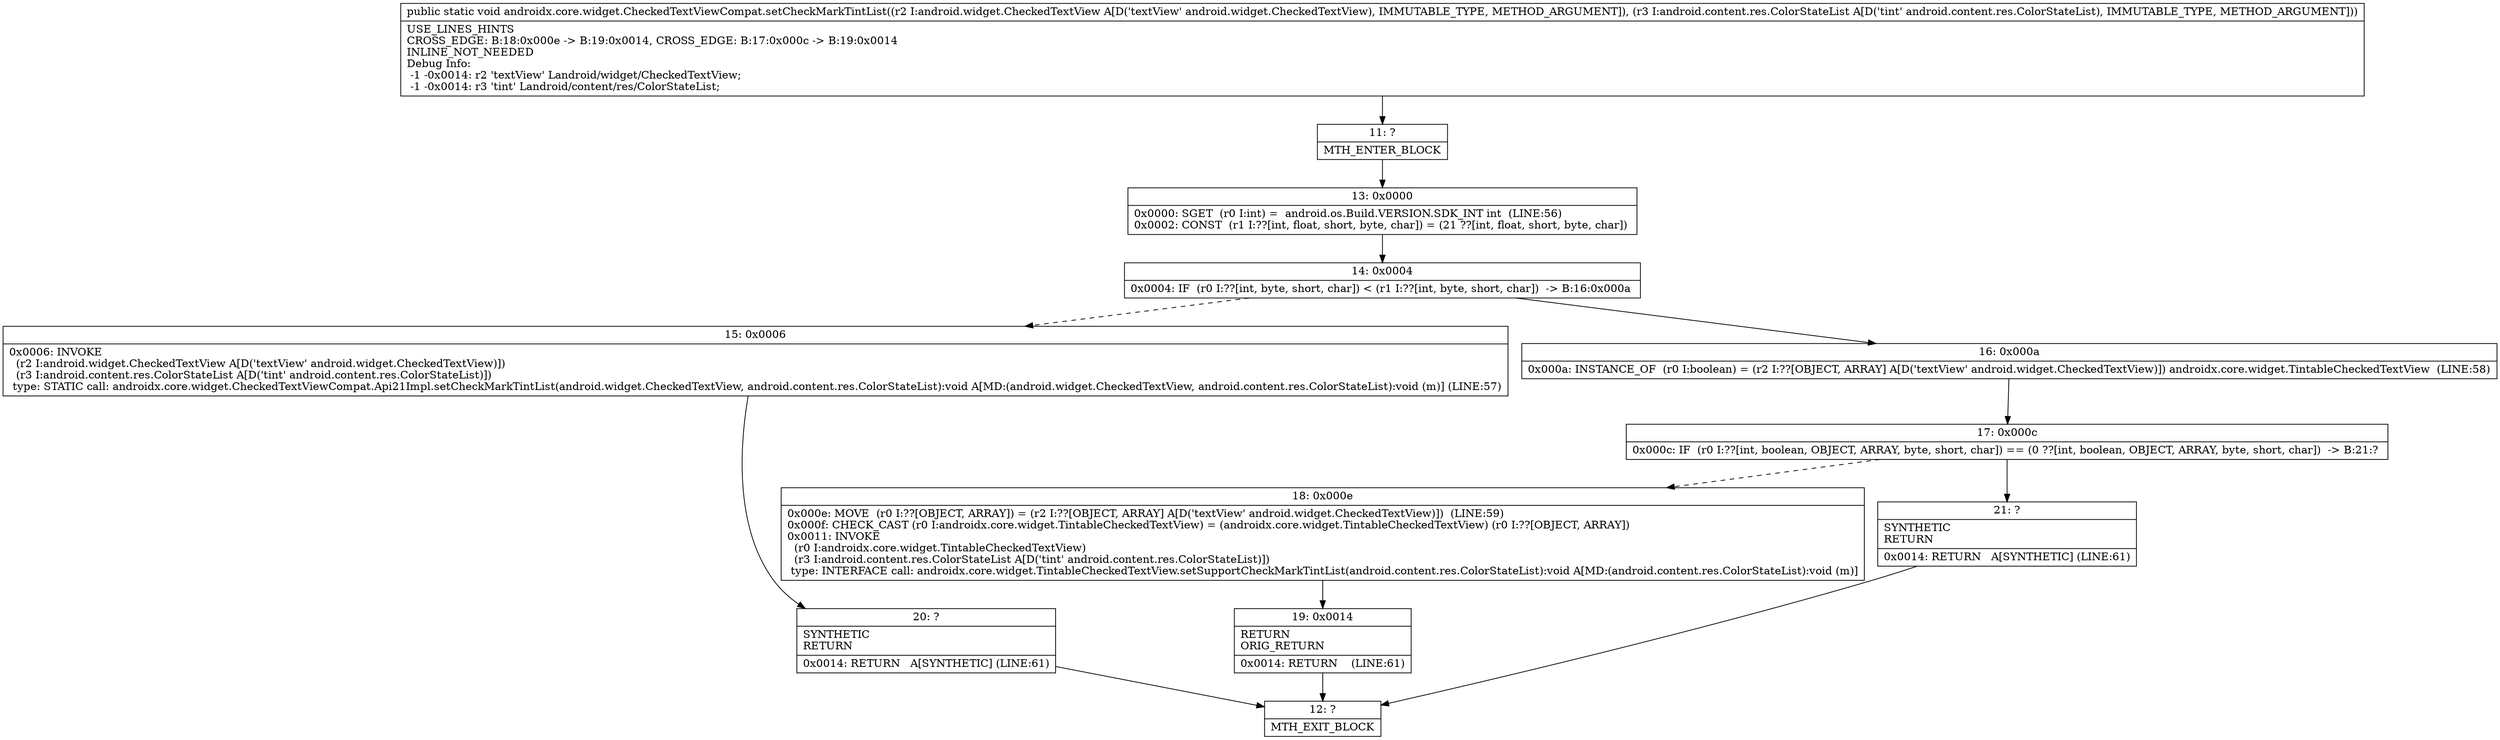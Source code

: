 digraph "CFG forandroidx.core.widget.CheckedTextViewCompat.setCheckMarkTintList(Landroid\/widget\/CheckedTextView;Landroid\/content\/res\/ColorStateList;)V" {
Node_11 [shape=record,label="{11\:\ ?|MTH_ENTER_BLOCK\l}"];
Node_13 [shape=record,label="{13\:\ 0x0000|0x0000: SGET  (r0 I:int) =  android.os.Build.VERSION.SDK_INT int  (LINE:56)\l0x0002: CONST  (r1 I:??[int, float, short, byte, char]) = (21 ??[int, float, short, byte, char]) \l}"];
Node_14 [shape=record,label="{14\:\ 0x0004|0x0004: IF  (r0 I:??[int, byte, short, char]) \< (r1 I:??[int, byte, short, char])  \-\> B:16:0x000a \l}"];
Node_15 [shape=record,label="{15\:\ 0x0006|0x0006: INVOKE  \l  (r2 I:android.widget.CheckedTextView A[D('textView' android.widget.CheckedTextView)])\l  (r3 I:android.content.res.ColorStateList A[D('tint' android.content.res.ColorStateList)])\l type: STATIC call: androidx.core.widget.CheckedTextViewCompat.Api21Impl.setCheckMarkTintList(android.widget.CheckedTextView, android.content.res.ColorStateList):void A[MD:(android.widget.CheckedTextView, android.content.res.ColorStateList):void (m)] (LINE:57)\l}"];
Node_20 [shape=record,label="{20\:\ ?|SYNTHETIC\lRETURN\l|0x0014: RETURN   A[SYNTHETIC] (LINE:61)\l}"];
Node_12 [shape=record,label="{12\:\ ?|MTH_EXIT_BLOCK\l}"];
Node_16 [shape=record,label="{16\:\ 0x000a|0x000a: INSTANCE_OF  (r0 I:boolean) = (r2 I:??[OBJECT, ARRAY] A[D('textView' android.widget.CheckedTextView)]) androidx.core.widget.TintableCheckedTextView  (LINE:58)\l}"];
Node_17 [shape=record,label="{17\:\ 0x000c|0x000c: IF  (r0 I:??[int, boolean, OBJECT, ARRAY, byte, short, char]) == (0 ??[int, boolean, OBJECT, ARRAY, byte, short, char])  \-\> B:21:? \l}"];
Node_18 [shape=record,label="{18\:\ 0x000e|0x000e: MOVE  (r0 I:??[OBJECT, ARRAY]) = (r2 I:??[OBJECT, ARRAY] A[D('textView' android.widget.CheckedTextView)])  (LINE:59)\l0x000f: CHECK_CAST (r0 I:androidx.core.widget.TintableCheckedTextView) = (androidx.core.widget.TintableCheckedTextView) (r0 I:??[OBJECT, ARRAY]) \l0x0011: INVOKE  \l  (r0 I:androidx.core.widget.TintableCheckedTextView)\l  (r3 I:android.content.res.ColorStateList A[D('tint' android.content.res.ColorStateList)])\l type: INTERFACE call: androidx.core.widget.TintableCheckedTextView.setSupportCheckMarkTintList(android.content.res.ColorStateList):void A[MD:(android.content.res.ColorStateList):void (m)]\l}"];
Node_19 [shape=record,label="{19\:\ 0x0014|RETURN\lORIG_RETURN\l|0x0014: RETURN    (LINE:61)\l}"];
Node_21 [shape=record,label="{21\:\ ?|SYNTHETIC\lRETURN\l|0x0014: RETURN   A[SYNTHETIC] (LINE:61)\l}"];
MethodNode[shape=record,label="{public static void androidx.core.widget.CheckedTextViewCompat.setCheckMarkTintList((r2 I:android.widget.CheckedTextView A[D('textView' android.widget.CheckedTextView), IMMUTABLE_TYPE, METHOD_ARGUMENT]), (r3 I:android.content.res.ColorStateList A[D('tint' android.content.res.ColorStateList), IMMUTABLE_TYPE, METHOD_ARGUMENT]))  | USE_LINES_HINTS\lCROSS_EDGE: B:18:0x000e \-\> B:19:0x0014, CROSS_EDGE: B:17:0x000c \-\> B:19:0x0014\lINLINE_NOT_NEEDED\lDebug Info:\l  \-1 \-0x0014: r2 'textView' Landroid\/widget\/CheckedTextView;\l  \-1 \-0x0014: r3 'tint' Landroid\/content\/res\/ColorStateList;\l}"];
MethodNode -> Node_11;Node_11 -> Node_13;
Node_13 -> Node_14;
Node_14 -> Node_15[style=dashed];
Node_14 -> Node_16;
Node_15 -> Node_20;
Node_20 -> Node_12;
Node_16 -> Node_17;
Node_17 -> Node_18[style=dashed];
Node_17 -> Node_21;
Node_18 -> Node_19;
Node_19 -> Node_12;
Node_21 -> Node_12;
}

